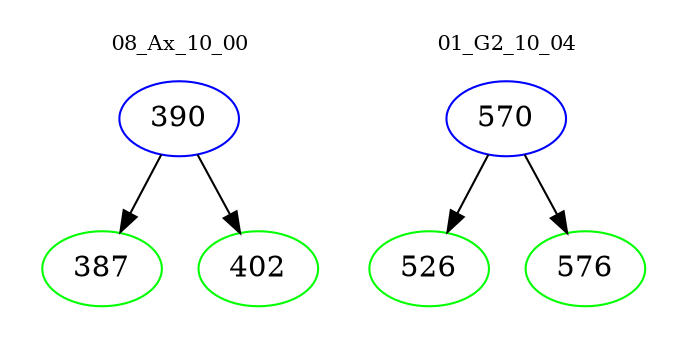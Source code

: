 digraph{
subgraph cluster_0 {
color = white
label = "08_Ax_10_00";
fontsize=10;
T0_390 [label="390", color="blue"]
T0_390 -> T0_387 [color="black"]
T0_387 [label="387", color="green"]
T0_390 -> T0_402 [color="black"]
T0_402 [label="402", color="green"]
}
subgraph cluster_1 {
color = white
label = "01_G2_10_04";
fontsize=10;
T1_570 [label="570", color="blue"]
T1_570 -> T1_526 [color="black"]
T1_526 [label="526", color="green"]
T1_570 -> T1_576 [color="black"]
T1_576 [label="576", color="green"]
}
}
